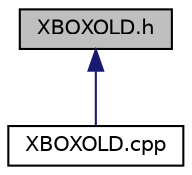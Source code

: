 digraph "XBOXOLD.h"
{
  edge [fontname="Helvetica",fontsize="10",labelfontname="Helvetica",labelfontsize="10"];
  node [fontname="Helvetica",fontsize="10",shape=record];
  Node1 [label="XBOXOLD.h",height=0.2,width=0.4,color="black", fillcolor="grey75", style="filled" fontcolor="black"];
  Node1 -> Node2 [dir="back",color="midnightblue",fontsize="10",style="solid",fontname="Helvetica"];
  Node2 [label="XBOXOLD.cpp",height=0.2,width=0.4,color="black", fillcolor="white", style="filled",URL="$_x_b_o_x_o_l_d_8cpp.html"];
}
